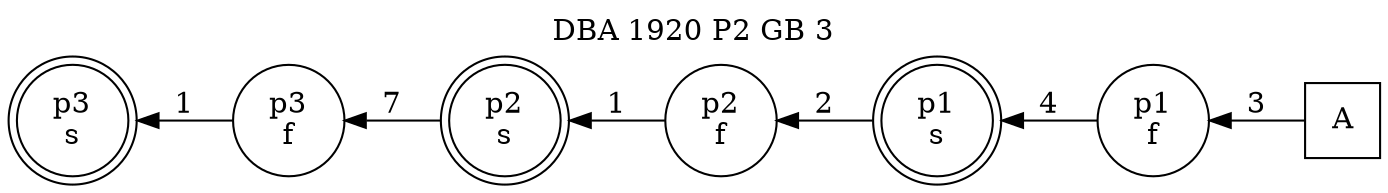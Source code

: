 digraph DBA_1920_P2_GB_3_GOOD {
labelloc="tl"
label= " DBA 1920 P2 GB 3 "
rankdir="RL";
graph [ size=" 10 , 10 !"]

"A" [shape="square" label="A"]
"p1_f" [shape="circle" label="p1
f"]
"p1_s" [shape="doublecircle" label="p1
s"]
"p2_f" [shape="circle" label="p2
f"]
"p2_s" [shape="doublecircle" label="p2
s"]
"p3_f" [shape="circle" label="p3
f"]
"p3_s" [shape="doublecircle" label="p3
s"]
"A" -> "p1_f" [ label=3]
"p1_f" -> "p1_s" [ label=4]
"p1_s" -> "p2_f" [ label=2]
"p2_f" -> "p2_s" [ label=1]
"p2_s" -> "p3_f" [ label=7]
"p3_f" -> "p3_s" [ label=1]
}
